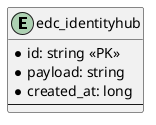 @startuml
entity edc_identityhub {
  * id: string <<PK>>
  * payload: string
  * created_at: long
  --
}
@enduml